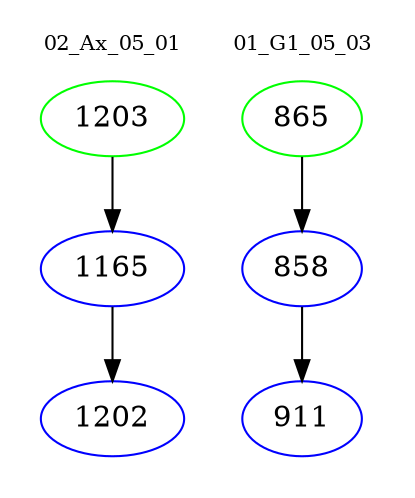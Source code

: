 digraph{
subgraph cluster_0 {
color = white
label = "02_Ax_05_01";
fontsize=10;
T0_1203 [label="1203", color="green"]
T0_1203 -> T0_1165 [color="black"]
T0_1165 [label="1165", color="blue"]
T0_1165 -> T0_1202 [color="black"]
T0_1202 [label="1202", color="blue"]
}
subgraph cluster_1 {
color = white
label = "01_G1_05_03";
fontsize=10;
T1_865 [label="865", color="green"]
T1_865 -> T1_858 [color="black"]
T1_858 [label="858", color="blue"]
T1_858 -> T1_911 [color="black"]
T1_911 [label="911", color="blue"]
}
}
